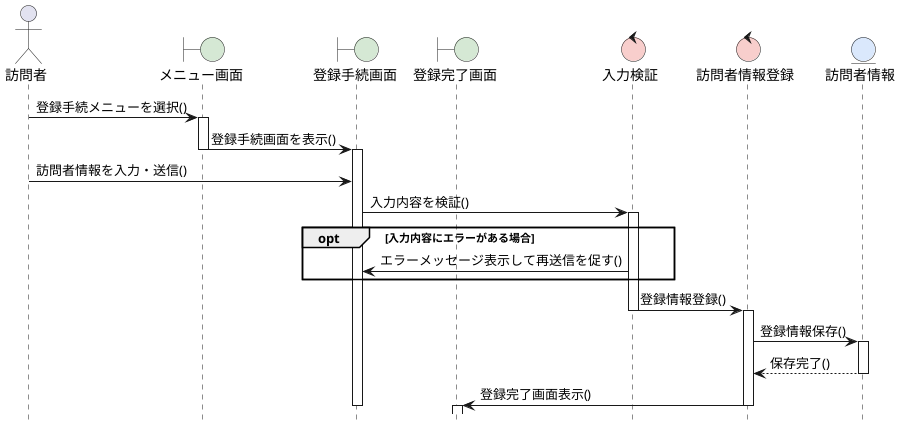 @startuml Web訪問者システム-登録シーケンス図
hide footbox
skinparam boundaryBackgroundColor #D5E8D4
skinparam controlBackgroundColor  #F8CECC
skinparam entityBackgroundColor   #DAE8FC

actor 訪問者 as A
boundary メニュー画面 as B1
boundary 登録手続画面 as B2
boundary 登録完了画面 as B3
control 入力検証 as C1
control 訪問者情報登録 as C2
entity 訪問者情報 as E

A -> B1: 登録手続メニューを選択()
activate B1

B1 -> B2: 登録手続画面を表示()
deactivate B1
activate B2

A -> B2: 訪問者情報を入力・送信()

B2 -> C1: 入力内容を検証()
activate C1

opt 入力内容にエラーがある場合
    C1 -> B2: エラーメッセージ表示して再送信を促す()
end

C1 -> C2: 登録情報登録()
deactivate C1
activate C2

C2 -> E: 登録情報保存()
activate E

E --> C2: 保存完了()
deactivate E

C2 -> B3: 登録完了画面表示()
deactivate C2
deactivate B2
activate B3

@enduml